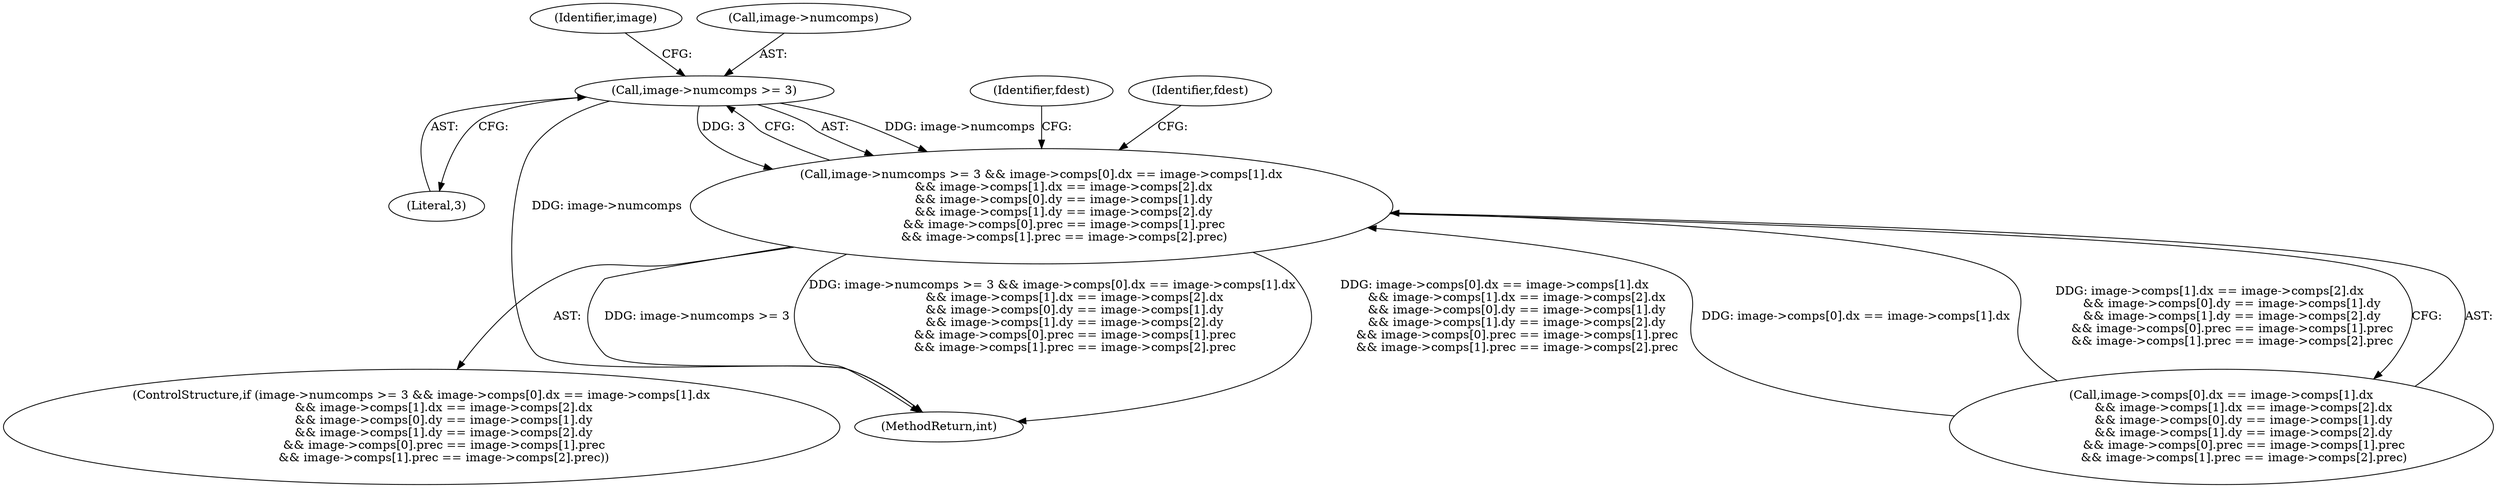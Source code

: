 digraph "0_openjpeg_15f081c89650dccee4aa4ae66f614c3fdb268767_3@pointer" {
"1000153" [label="(Call,image->numcomps >= 3)"];
"1000152" [label="(Call,image->numcomps >= 3 && image->comps[0].dx == image->comps[1].dx\n            && image->comps[1].dx == image->comps[2].dx\n            && image->comps[0].dy == image->comps[1].dy\n            && image->comps[1].dy == image->comps[2].dy\n            && image->comps[0].prec == image->comps[1].prec\n            && image->comps[1].prec == image->comps[2].prec)"];
"1001124" [label="(Identifier,fdest)"];
"1000153" [label="(Call,image->numcomps >= 3)"];
"1000163" [label="(Identifier,image)"];
"1000157" [label="(Literal,3)"];
"1000255" [label="(Identifier,fdest)"];
"1001743" [label="(MethodReturn,int)"];
"1000152" [label="(Call,image->numcomps >= 3 && image->comps[0].dx == image->comps[1].dx\n            && image->comps[1].dx == image->comps[2].dx\n            && image->comps[0].dy == image->comps[1].dy\n            && image->comps[1].dy == image->comps[2].dy\n            && image->comps[0].prec == image->comps[1].prec\n            && image->comps[1].prec == image->comps[2].prec)"];
"1000151" [label="(ControlStructure,if (image->numcomps >= 3 && image->comps[0].dx == image->comps[1].dx\n            && image->comps[1].dx == image->comps[2].dx\n            && image->comps[0].dy == image->comps[1].dy\n            && image->comps[1].dy == image->comps[2].dy\n            && image->comps[0].prec == image->comps[1].prec\n            && image->comps[1].prec == image->comps[2].prec))"];
"1000154" [label="(Call,image->numcomps)"];
"1000158" [label="(Call,image->comps[0].dx == image->comps[1].dx\n            && image->comps[1].dx == image->comps[2].dx\n            && image->comps[0].dy == image->comps[1].dy\n            && image->comps[1].dy == image->comps[2].dy\n            && image->comps[0].prec == image->comps[1].prec\n            && image->comps[1].prec == image->comps[2].prec)"];
"1000153" -> "1000152"  [label="AST: "];
"1000153" -> "1000157"  [label="CFG: "];
"1000154" -> "1000153"  [label="AST: "];
"1000157" -> "1000153"  [label="AST: "];
"1000163" -> "1000153"  [label="CFG: "];
"1000152" -> "1000153"  [label="CFG: "];
"1000153" -> "1001743"  [label="DDG: image->numcomps"];
"1000153" -> "1000152"  [label="DDG: image->numcomps"];
"1000153" -> "1000152"  [label="DDG: 3"];
"1000152" -> "1000151"  [label="AST: "];
"1000152" -> "1000158"  [label="CFG: "];
"1000158" -> "1000152"  [label="AST: "];
"1000255" -> "1000152"  [label="CFG: "];
"1001124" -> "1000152"  [label="CFG: "];
"1000152" -> "1001743"  [label="DDG: image->numcomps >= 3 && image->comps[0].dx == image->comps[1].dx\n            && image->comps[1].dx == image->comps[2].dx\n            && image->comps[0].dy == image->comps[1].dy\n            && image->comps[1].dy == image->comps[2].dy\n            && image->comps[0].prec == image->comps[1].prec\n            && image->comps[1].prec == image->comps[2].prec"];
"1000152" -> "1001743"  [label="DDG: image->comps[0].dx == image->comps[1].dx\n            && image->comps[1].dx == image->comps[2].dx\n            && image->comps[0].dy == image->comps[1].dy\n            && image->comps[1].dy == image->comps[2].dy\n            && image->comps[0].prec == image->comps[1].prec\n            && image->comps[1].prec == image->comps[2].prec"];
"1000152" -> "1001743"  [label="DDG: image->numcomps >= 3"];
"1000158" -> "1000152"  [label="DDG: image->comps[0].dx == image->comps[1].dx"];
"1000158" -> "1000152"  [label="DDG: image->comps[1].dx == image->comps[2].dx\n            && image->comps[0].dy == image->comps[1].dy\n            && image->comps[1].dy == image->comps[2].dy\n            && image->comps[0].prec == image->comps[1].prec\n            && image->comps[1].prec == image->comps[2].prec"];
}
